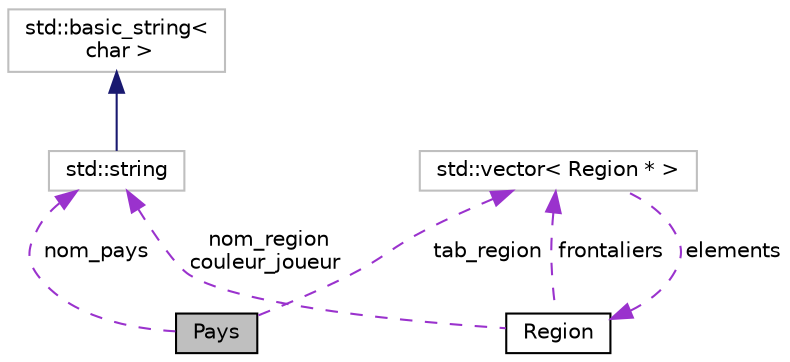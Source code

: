 digraph "Pays"
{
  edge [fontname="Helvetica",fontsize="10",labelfontname="Helvetica",labelfontsize="10"];
  node [fontname="Helvetica",fontsize="10",shape=record];
  Node1 [label="Pays",height=0.2,width=0.4,color="black", fillcolor="grey75", style="filled", fontcolor="black"];
  Node2 -> Node1 [dir="back",color="darkorchid3",fontsize="10",style="dashed",label=" tab_region" ,fontname="Helvetica"];
  Node2 [label="std::vector\< Region * \>",height=0.2,width=0.4,color="grey75", fillcolor="white", style="filled"];
  Node3 -> Node2 [dir="back",color="darkorchid3",fontsize="10",style="dashed",label=" elements" ,fontname="Helvetica"];
  Node3 [label="Region",height=0.2,width=0.4,color="black", fillcolor="white", style="filled",URL="$classRegion.html"];
  Node2 -> Node3 [dir="back",color="darkorchid3",fontsize="10",style="dashed",label=" frontaliers" ,fontname="Helvetica"];
  Node4 -> Node3 [dir="back",color="darkorchid3",fontsize="10",style="dashed",label=" nom_region\ncouleur_joueur" ,fontname="Helvetica"];
  Node4 [label="std::string",height=0.2,width=0.4,color="grey75", fillcolor="white", style="filled",tooltip="STL class. "];
  Node5 -> Node4 [dir="back",color="midnightblue",fontsize="10",style="solid",fontname="Helvetica"];
  Node5 [label="std::basic_string\<\l char \>",height=0.2,width=0.4,color="grey75", fillcolor="white", style="filled",tooltip="STL class. "];
  Node4 -> Node1 [dir="back",color="darkorchid3",fontsize="10",style="dashed",label=" nom_pays" ,fontname="Helvetica"];
}
